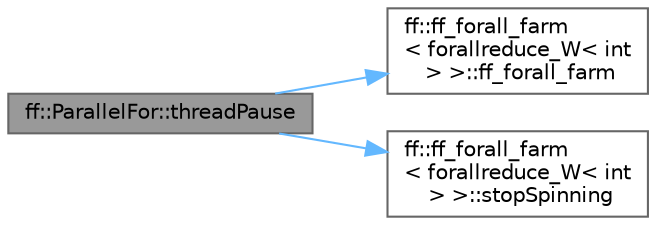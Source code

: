 digraph "ff::ParallelFor::threadPause"
{
 // LATEX_PDF_SIZE
  bgcolor="transparent";
  edge [fontname=Helvetica,fontsize=10,labelfontname=Helvetica,labelfontsize=10];
  node [fontname=Helvetica,fontsize=10,shape=box,height=0.2,width=0.4];
  rankdir="LR";
  Node1 [id="Node000001",label="ff::ParallelFor::threadPause",height=0.2,width=0.4,color="gray40", fillcolor="grey60", style="filled", fontcolor="black",tooltip=" "];
  Node1 -> Node2 [id="edge1_Node000001_Node000002",color="steelblue1",style="solid",tooltip=" "];
  Node2 [id="Node000002",label="ff::ff_forall_farm\l\< forallreduce_W\< int\l \> \>::ff_forall_farm",height=0.2,width=0.4,color="grey40", fillcolor="white", style="filled",URL="$classff_1_1ff__forall__farm.html#a853e08b55ff63d1c5a38d9b6aa0014ee",tooltip=" "];
  Node1 -> Node3 [id="edge2_Node000001_Node000003",color="steelblue1",style="solid",tooltip=" "];
  Node3 [id="Node000003",label="ff::ff_forall_farm\l\< forallreduce_W\< int\l \> \>::stopSpinning",height=0.2,width=0.4,color="grey40", fillcolor="white", style="filled",URL="$classff_1_1ff__forall__farm.html#ac599f4eaa27d4a8a5381701d51b4c606",tooltip=" "];
}

